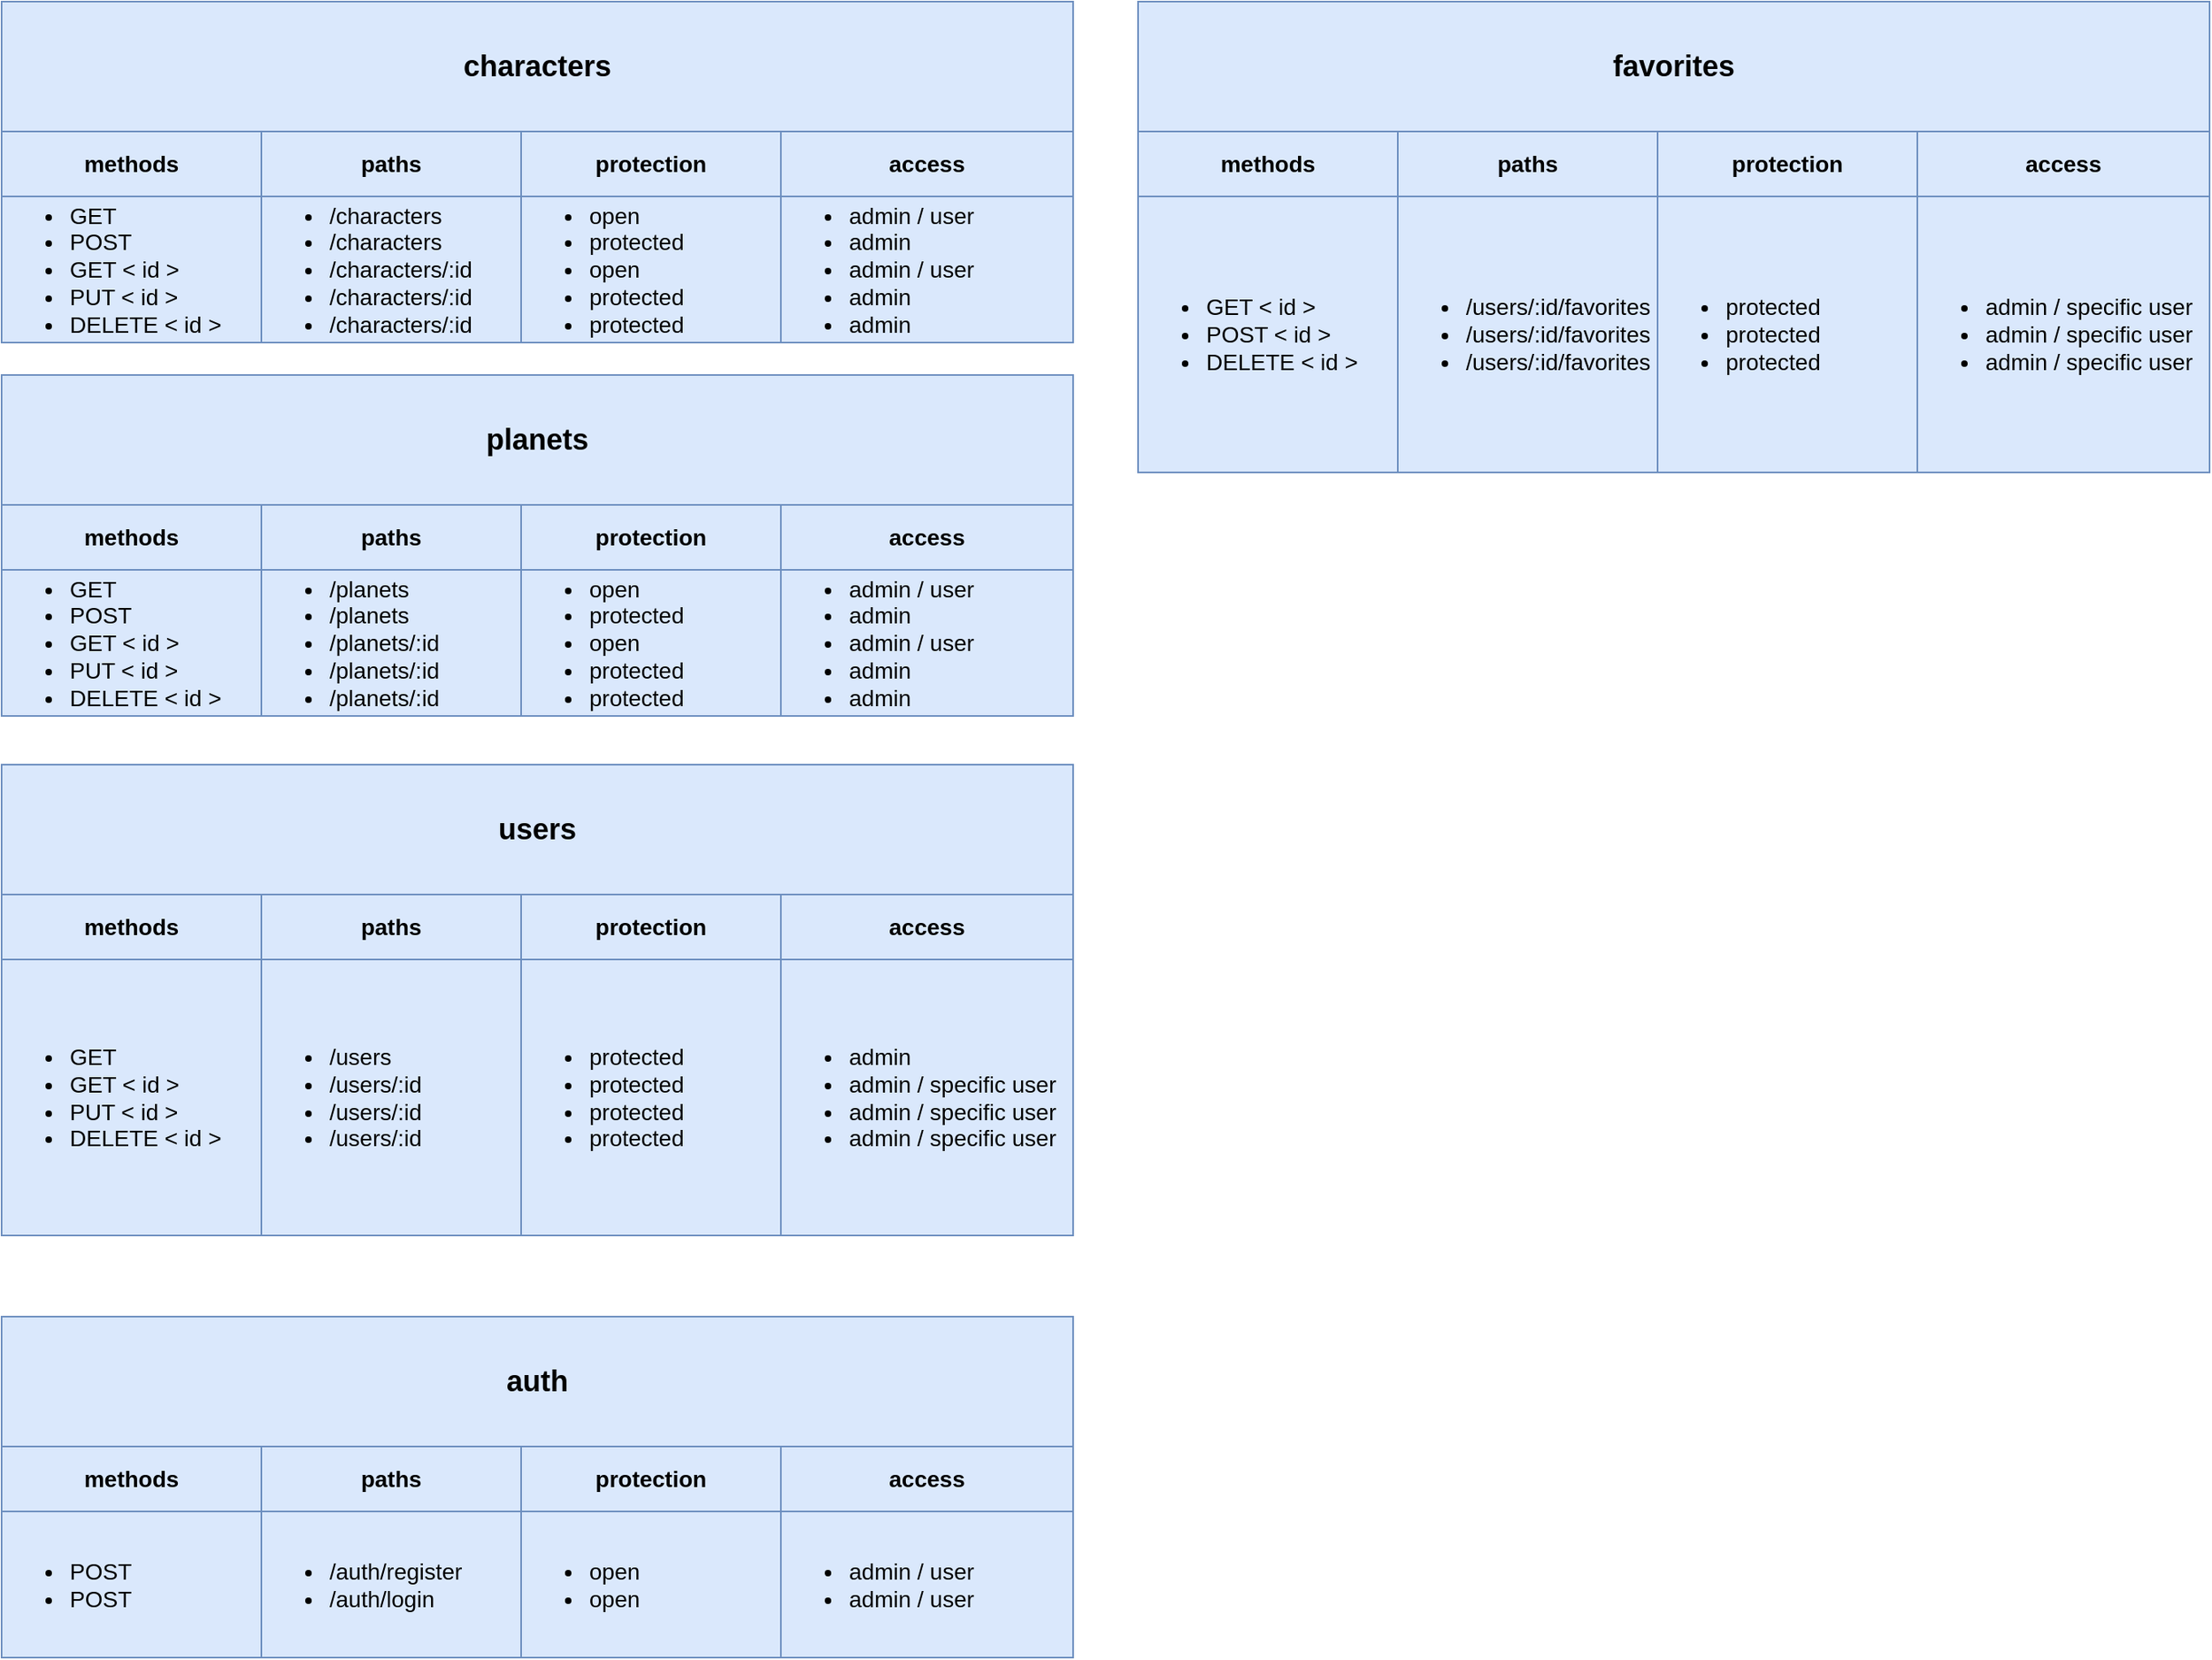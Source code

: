 <mxfile version="15.4.0" type="device" pages="2"><diagram id="gPbpfyA_ajGr9CFWhTev" name="Page-1"><mxGraphModel dx="1102" dy="641" grid="1" gridSize="10" guides="1" tooltips="1" connect="1" arrows="1" fold="1" page="1" pageScale="1" pageWidth="1600" pageHeight="1200" math="0" shadow="0"><root><mxCell id="0"/><mxCell id="1" parent="0"/><mxCell id="R_QZZi1nWVxrr3NNqpjA-34" value="&lt;font size=&quot;1&quot;&gt;&lt;b style=&quot;font-size: 18px&quot;&gt;characters&lt;/b&gt;&lt;/font&gt;" style="whiteSpace=wrap;html=1;fillColor=#dae8fc;strokeColor=#6c8ebf;" parent="1" vertex="1"><mxGeometry x="110" y="30" width="660" height="80" as="geometry"/></mxCell><mxCell id="R_QZZi1nWVxrr3NNqpjA-35" value="&lt;ul style=&quot;font-size: 14px&quot;&gt;&lt;li&gt;GET&lt;/li&gt;&lt;li&gt;POST&lt;/li&gt;&lt;li&gt;GET &amp;lt; id &amp;gt;&lt;/li&gt;&lt;li&gt;PUT &amp;lt; id &amp;gt;&lt;/li&gt;&lt;li&gt;DELETE &amp;lt; id &amp;gt;&lt;/li&gt;&lt;/ul&gt;" style="whiteSpace=wrap;html=1;align=left;fillColor=#dae8fc;strokeColor=#6c8ebf;" parent="1" vertex="1"><mxGeometry x="110" y="150" width="160" height="90" as="geometry"/></mxCell><mxCell id="R_QZZi1nWVxrr3NNqpjA-37" value="&lt;ul style=&quot;font-size: 14px&quot;&gt;&lt;li&gt;/characters&lt;/li&gt;&lt;li&gt;/characters&lt;/li&gt;&lt;li&gt;/characters/:id&lt;/li&gt;&lt;li&gt;/characters/:id&lt;/li&gt;&lt;li&gt;/characters/:id&lt;/li&gt;&lt;/ul&gt;" style="whiteSpace=wrap;html=1;align=left;fillColor=#dae8fc;strokeColor=#6c8ebf;" parent="1" vertex="1"><mxGeometry x="270" y="150" width="160" height="90" as="geometry"/></mxCell><mxCell id="R_QZZi1nWVxrr3NNqpjA-38" value="&lt;font size=&quot;1&quot;&gt;&lt;b style=&quot;font-size: 18px&quot;&gt;planets&lt;/b&gt;&lt;/font&gt;" style="whiteSpace=wrap;html=1;fillColor=#dae8fc;strokeColor=#6c8ebf;" parent="1" vertex="1"><mxGeometry x="110" y="260" width="660" height="80" as="geometry"/></mxCell><mxCell id="R_QZZi1nWVxrr3NNqpjA-39" value="&lt;ul style=&quot;font-size: 14px&quot;&gt;&lt;li&gt;GET&lt;/li&gt;&lt;li&gt;POST&lt;/li&gt;&lt;li&gt;GET &amp;lt; id &amp;gt;&lt;/li&gt;&lt;li&gt;PUT &amp;lt; id &amp;gt;&lt;/li&gt;&lt;li&gt;DELETE &amp;lt; id &amp;gt;&lt;/li&gt;&lt;/ul&gt;" style="whiteSpace=wrap;html=1;align=left;fillColor=#dae8fc;strokeColor=#6c8ebf;" parent="1" vertex="1"><mxGeometry x="110" y="380" width="160" height="90" as="geometry"/></mxCell><mxCell id="R_QZZi1nWVxrr3NNqpjA-40" value="&lt;ul style=&quot;font-size: 14px&quot;&gt;&lt;li&gt;/planets&lt;/li&gt;&lt;li&gt;/planets&lt;/li&gt;&lt;li&gt;/planets/:id&lt;/li&gt;&lt;li&gt;/planets/:id&lt;/li&gt;&lt;li&gt;/planets/:id&lt;/li&gt;&lt;/ul&gt;" style="whiteSpace=wrap;html=1;align=left;fillColor=#dae8fc;strokeColor=#6c8ebf;" parent="1" vertex="1"><mxGeometry x="270" y="380" width="160" height="90" as="geometry"/></mxCell><mxCell id="R_QZZi1nWVxrr3NNqpjA-41" value="&lt;font size=&quot;1&quot;&gt;&lt;b style=&quot;font-size: 18px&quot;&gt;users&lt;/b&gt;&lt;/font&gt;" style="whiteSpace=wrap;html=1;fillColor=#dae8fc;strokeColor=#6c8ebf;" parent="1" vertex="1"><mxGeometry x="110" y="500" width="660" height="80" as="geometry"/></mxCell><mxCell id="R_QZZi1nWVxrr3NNqpjA-42" value="&lt;ul style=&quot;font-size: 14px&quot;&gt;&lt;li&gt;GET&lt;/li&gt;&lt;li&gt;GET &amp;lt; id &amp;gt;&lt;/li&gt;&lt;li&gt;PUT &amp;lt; id &amp;gt;&lt;/li&gt;&lt;li&gt;DELETE &amp;lt; id &amp;gt;&lt;/li&gt;&lt;/ul&gt;" style="whiteSpace=wrap;html=1;align=left;fillColor=#dae8fc;strokeColor=#6c8ebf;" parent="1" vertex="1"><mxGeometry x="110" y="620" width="160" height="170" as="geometry"/></mxCell><mxCell id="R_QZZi1nWVxrr3NNqpjA-43" value="&lt;ul style=&quot;font-size: 14px&quot;&gt;&lt;li&gt;/users&lt;/li&gt;&lt;li&gt;/users/:id&lt;/li&gt;&lt;li&gt;/users/:id&lt;/li&gt;&lt;li&gt;/users/:id&lt;/li&gt;&lt;/ul&gt;" style="whiteSpace=wrap;html=1;align=left;fillColor=#dae8fc;strokeColor=#6c8ebf;" parent="1" vertex="1"><mxGeometry x="270" y="620" width="160" height="170" as="geometry"/></mxCell><mxCell id="R_QZZi1nWVxrr3NNqpjA-44" value="&lt;font size=&quot;1&quot;&gt;&lt;b style=&quot;font-size: 18px&quot;&gt;auth&lt;/b&gt;&lt;/font&gt;" style="whiteSpace=wrap;html=1;fillColor=#dae8fc;strokeColor=#6c8ebf;" parent="1" vertex="1"><mxGeometry x="110" y="840" width="660" height="80" as="geometry"/></mxCell><mxCell id="R_QZZi1nWVxrr3NNqpjA-45" value="&lt;ul style=&quot;font-size: 14px&quot;&gt;&lt;li&gt;POST&lt;/li&gt;&lt;li&gt;POST&lt;/li&gt;&lt;/ul&gt;" style="whiteSpace=wrap;html=1;align=left;fillColor=#dae8fc;strokeColor=#6c8ebf;" parent="1" vertex="1"><mxGeometry x="110" y="960" width="160" height="90" as="geometry"/></mxCell><mxCell id="R_QZZi1nWVxrr3NNqpjA-46" value="&lt;ul style=&quot;font-size: 14px&quot;&gt;&lt;li&gt;/auth/register&lt;/li&gt;&lt;li&gt;/auth/login&lt;/li&gt;&lt;/ul&gt;" style="whiteSpace=wrap;html=1;align=left;fillColor=#dae8fc;strokeColor=#6c8ebf;" parent="1" vertex="1"><mxGeometry x="270" y="960" width="160" height="90" as="geometry"/></mxCell><mxCell id="R_QZZi1nWVxrr3NNqpjA-47" value="&lt;ul style=&quot;font-size: 14px&quot;&gt;&lt;li&gt;open&lt;/li&gt;&lt;li&gt;protected&lt;/li&gt;&lt;li&gt;open&lt;/li&gt;&lt;li&gt;&lt;span&gt;protected&lt;/span&gt;&lt;br&gt;&lt;/li&gt;&lt;li&gt;&lt;span&gt;protected&lt;/span&gt;&lt;/li&gt;&lt;/ul&gt;" style="whiteSpace=wrap;html=1;align=left;fillColor=#dae8fc;strokeColor=#6c8ebf;" parent="1" vertex="1"><mxGeometry x="430" y="150" width="160" height="90" as="geometry"/></mxCell><mxCell id="R_QZZi1nWVxrr3NNqpjA-49" value="&lt;ul style=&quot;font-size: 14px&quot;&gt;&lt;li&gt;protected&lt;/li&gt;&lt;li&gt;protected&lt;/li&gt;&lt;li&gt;protected&lt;/li&gt;&lt;li&gt;protected&lt;/li&gt;&lt;/ul&gt;" style="whiteSpace=wrap;html=1;align=left;fillColor=#dae8fc;strokeColor=#6c8ebf;" parent="1" vertex="1"><mxGeometry x="430" y="620" width="160" height="170" as="geometry"/></mxCell><mxCell id="R_QZZi1nWVxrr3NNqpjA-50" value="&lt;ul style=&quot;font-size: 14px&quot;&gt;&lt;li&gt;admin&lt;/li&gt;&lt;li&gt;admin / specific user&lt;/li&gt;&lt;li&gt;admin / specific user&lt;/li&gt;&lt;li&gt;admin / specific user&lt;/li&gt;&lt;/ul&gt;" style="whiteSpace=wrap;html=1;align=left;fillColor=#dae8fc;strokeColor=#6c8ebf;" parent="1" vertex="1"><mxGeometry x="590" y="620" width="180" height="170" as="geometry"/></mxCell><mxCell id="R_QZZi1nWVxrr3NNqpjA-51" value="&lt;ul style=&quot;font-size: 14px&quot;&gt;&lt;li&gt;open&lt;/li&gt;&lt;li&gt;protected&lt;/li&gt;&lt;li&gt;open&lt;/li&gt;&lt;li&gt;protected&lt;/li&gt;&lt;li&gt;protected&lt;/li&gt;&lt;/ul&gt;" style="whiteSpace=wrap;html=1;align=left;fillColor=#dae8fc;strokeColor=#6c8ebf;" parent="1" vertex="1"><mxGeometry x="430" y="380" width="160" height="90" as="geometry"/></mxCell><mxCell id="R_QZZi1nWVxrr3NNqpjA-53" value="&lt;ul style=&quot;font-size: 14px&quot;&gt;&lt;li&gt;admin / user&lt;/li&gt;&lt;li&gt;admin&lt;/li&gt;&lt;li&gt;admin / user&lt;/li&gt;&lt;li&gt;&lt;span&gt;admin&lt;/span&gt;&lt;br&gt;&lt;/li&gt;&lt;li&gt;&lt;span&gt;admin&lt;/span&gt;&lt;/li&gt;&lt;/ul&gt;" style="whiteSpace=wrap;html=1;align=left;fillColor=#dae8fc;strokeColor=#6c8ebf;" parent="1" vertex="1"><mxGeometry x="590" y="380" width="180" height="90" as="geometry"/></mxCell><mxCell id="R_QZZi1nWVxrr3NNqpjA-54" value="&lt;ul style=&quot;font-size: 14px&quot;&gt;&lt;li&gt;open&lt;/li&gt;&lt;li&gt;open&lt;/li&gt;&lt;/ul&gt;" style="whiteSpace=wrap;html=1;align=left;fillColor=#dae8fc;strokeColor=#6c8ebf;" parent="1" vertex="1"><mxGeometry x="430" y="960" width="160" height="90" as="geometry"/></mxCell><mxCell id="R_QZZi1nWVxrr3NNqpjA-55" value="&lt;ul style=&quot;font-size: 14px&quot;&gt;&lt;li&gt;admin / user&lt;/li&gt;&lt;li&gt;admin / user&lt;/li&gt;&lt;/ul&gt;" style="whiteSpace=wrap;html=1;align=left;fillColor=#dae8fc;strokeColor=#6c8ebf;" parent="1" vertex="1"><mxGeometry x="590" y="960" width="180" height="90" as="geometry"/></mxCell><mxCell id="R_QZZi1nWVxrr3NNqpjA-60" value="&lt;div&gt;&lt;span style=&quot;font-size: 14px&quot;&gt;methods&lt;/span&gt;&lt;/div&gt;" style="whiteSpace=wrap;html=1;align=center;fillColor=#dae8fc;strokeColor=#6c8ebf;fontStyle=1;" parent="1" vertex="1"><mxGeometry x="110" y="110" width="160" height="40" as="geometry"/></mxCell><mxCell id="R_QZZi1nWVxrr3NNqpjA-67" value="&lt;div&gt;&lt;span style=&quot;font-size: 14px&quot;&gt;paths&lt;/span&gt;&lt;/div&gt;" style="whiteSpace=wrap;html=1;align=center;fillColor=#dae8fc;strokeColor=#6c8ebf;fontStyle=1;" parent="1" vertex="1"><mxGeometry x="270" y="110" width="160" height="40" as="geometry"/></mxCell><mxCell id="R_QZZi1nWVxrr3NNqpjA-68" value="&lt;span style=&quot;font-size: 14px&quot;&gt;protection&lt;/span&gt;" style="whiteSpace=wrap;html=1;align=center;fillColor=#dae8fc;strokeColor=#6c8ebf;fontStyle=1;" parent="1" vertex="1"><mxGeometry x="430" y="110" width="160" height="40" as="geometry"/></mxCell><mxCell id="R_QZZi1nWVxrr3NNqpjA-69" value="&lt;span style=&quot;font-size: 14px&quot;&gt;access&lt;/span&gt;" style="whiteSpace=wrap;html=1;align=center;fillColor=#dae8fc;strokeColor=#6c8ebf;fontStyle=1;" parent="1" vertex="1"><mxGeometry x="590" y="110" width="180" height="40" as="geometry"/></mxCell><mxCell id="R_QZZi1nWVxrr3NNqpjA-70" value="&lt;div&gt;&lt;span style=&quot;font-size: 14px&quot;&gt;methods&lt;/span&gt;&lt;/div&gt;" style="whiteSpace=wrap;html=1;align=center;fillColor=#dae8fc;strokeColor=#6c8ebf;fontStyle=1;" parent="1" vertex="1"><mxGeometry x="110" y="340" width="160" height="40" as="geometry"/></mxCell><mxCell id="R_QZZi1nWVxrr3NNqpjA-71" value="&lt;div&gt;&lt;span style=&quot;font-size: 14px&quot;&gt;paths&lt;/span&gt;&lt;/div&gt;" style="whiteSpace=wrap;html=1;align=center;fillColor=#dae8fc;strokeColor=#6c8ebf;fontStyle=1;" parent="1" vertex="1"><mxGeometry x="270" y="340" width="160" height="40" as="geometry"/></mxCell><mxCell id="R_QZZi1nWVxrr3NNqpjA-72" value="&lt;span style=&quot;font-size: 14px&quot;&gt;protection&lt;/span&gt;" style="whiteSpace=wrap;html=1;align=center;fillColor=#dae8fc;strokeColor=#6c8ebf;fontStyle=1;" parent="1" vertex="1"><mxGeometry x="430" y="340" width="160" height="40" as="geometry"/></mxCell><mxCell id="R_QZZi1nWVxrr3NNqpjA-73" value="&lt;span style=&quot;font-size: 14px&quot;&gt;access&lt;/span&gt;" style="whiteSpace=wrap;html=1;align=center;fillColor=#dae8fc;strokeColor=#6c8ebf;fontStyle=1;" parent="1" vertex="1"><mxGeometry x="590" y="340" width="180" height="40" as="geometry"/></mxCell><mxCell id="R_QZZi1nWVxrr3NNqpjA-74" value="&lt;div&gt;&lt;span style=&quot;font-size: 14px&quot;&gt;methods&lt;/span&gt;&lt;/div&gt;" style="whiteSpace=wrap;html=1;align=center;fillColor=#dae8fc;strokeColor=#6c8ebf;fontStyle=1;" parent="1" vertex="1"><mxGeometry x="110" y="580" width="160" height="40" as="geometry"/></mxCell><mxCell id="R_QZZi1nWVxrr3NNqpjA-75" value="&lt;div&gt;&lt;span style=&quot;font-size: 14px&quot;&gt;paths&lt;/span&gt;&lt;/div&gt;" style="whiteSpace=wrap;html=1;align=center;fillColor=#dae8fc;strokeColor=#6c8ebf;fontStyle=1;" parent="1" vertex="1"><mxGeometry x="270" y="580" width="160" height="40" as="geometry"/></mxCell><mxCell id="R_QZZi1nWVxrr3NNqpjA-76" value="&lt;span style=&quot;font-size: 14px&quot;&gt;protection&lt;/span&gt;" style="whiteSpace=wrap;html=1;align=center;fillColor=#dae8fc;strokeColor=#6c8ebf;fontStyle=1;" parent="1" vertex="1"><mxGeometry x="430" y="580" width="160" height="40" as="geometry"/></mxCell><mxCell id="R_QZZi1nWVxrr3NNqpjA-77" value="&lt;span style=&quot;font-size: 14px&quot;&gt;access&lt;/span&gt;" style="whiteSpace=wrap;html=1;align=center;fillColor=#dae8fc;strokeColor=#6c8ebf;fontStyle=1;" parent="1" vertex="1"><mxGeometry x="590" y="580" width="180" height="40" as="geometry"/></mxCell><mxCell id="R_QZZi1nWVxrr3NNqpjA-78" value="&lt;div&gt;&lt;span style=&quot;font-size: 14px&quot;&gt;methods&lt;/span&gt;&lt;/div&gt;" style="whiteSpace=wrap;html=1;align=center;fillColor=#dae8fc;strokeColor=#6c8ebf;fontStyle=1;" parent="1" vertex="1"><mxGeometry x="110" y="920" width="160" height="40" as="geometry"/></mxCell><mxCell id="R_QZZi1nWVxrr3NNqpjA-79" value="&lt;div&gt;&lt;span style=&quot;font-size: 14px&quot;&gt;paths&lt;/span&gt;&lt;/div&gt;" style="whiteSpace=wrap;html=1;align=center;fillColor=#dae8fc;strokeColor=#6c8ebf;fontStyle=1;" parent="1" vertex="1"><mxGeometry x="270" y="920" width="160" height="40" as="geometry"/></mxCell><mxCell id="R_QZZi1nWVxrr3NNqpjA-80" value="&lt;span style=&quot;font-size: 14px&quot;&gt;protection&lt;/span&gt;" style="whiteSpace=wrap;html=1;align=center;fillColor=#dae8fc;strokeColor=#6c8ebf;fontStyle=1;" parent="1" vertex="1"><mxGeometry x="430" y="920" width="160" height="40" as="geometry"/></mxCell><mxCell id="R_QZZi1nWVxrr3NNqpjA-81" value="&lt;span style=&quot;font-size: 14px&quot;&gt;access&lt;/span&gt;" style="whiteSpace=wrap;html=1;align=center;fillColor=#dae8fc;strokeColor=#6c8ebf;fontStyle=1;" parent="1" vertex="1"><mxGeometry x="590" y="920" width="180" height="40" as="geometry"/></mxCell><mxCell id="R_QZZi1nWVxrr3NNqpjA-82" value="&lt;ul style=&quot;font-size: 14px&quot;&gt;&lt;li&gt;admin / user&lt;/li&gt;&lt;li&gt;admin&lt;/li&gt;&lt;li&gt;admin / user&lt;/li&gt;&lt;li&gt;&lt;span&gt;admin&lt;/span&gt;&lt;br&gt;&lt;/li&gt;&lt;li&gt;&lt;span&gt;admin&lt;/span&gt;&lt;/li&gt;&lt;/ul&gt;" style="whiteSpace=wrap;html=1;align=left;fillColor=#dae8fc;strokeColor=#6c8ebf;" parent="1" vertex="1"><mxGeometry x="590" y="150" width="180" height="90" as="geometry"/></mxCell><mxCell id="D30yJedDCDnLefJ7ovAc-1" value="&lt;font size=&quot;1&quot;&gt;&lt;b style=&quot;font-size: 18px&quot;&gt;favorites&lt;/b&gt;&lt;/font&gt;" style="whiteSpace=wrap;html=1;fillColor=#dae8fc;strokeColor=#6c8ebf;" vertex="1" parent="1"><mxGeometry x="810" y="30" width="660" height="80" as="geometry"/></mxCell><mxCell id="D30yJedDCDnLefJ7ovAc-2" value="&lt;ul style=&quot;font-size: 14px&quot;&gt;&lt;li&gt;GET &amp;lt; id &amp;gt;&lt;/li&gt;&lt;li&gt;POST &amp;lt; id &amp;gt;&lt;/li&gt;&lt;li&gt;DELETE &amp;lt; id &amp;gt;&lt;/li&gt;&lt;/ul&gt;" style="whiteSpace=wrap;html=1;align=left;fillColor=#dae8fc;strokeColor=#6c8ebf;" vertex="1" parent="1"><mxGeometry x="810" y="150" width="160" height="170" as="geometry"/></mxCell><mxCell id="D30yJedDCDnLefJ7ovAc-3" value="&lt;ul style=&quot;font-size: 14px&quot;&gt;&lt;li&gt;/users/:id/favorites&lt;/li&gt;&lt;li&gt;/users/:id/favorites&lt;/li&gt;&lt;li&gt;/users/:id/favorites&lt;/li&gt;&lt;/ul&gt;" style="whiteSpace=wrap;html=1;align=left;fillColor=#dae8fc;strokeColor=#6c8ebf;" vertex="1" parent="1"><mxGeometry x="970" y="150" width="160" height="170" as="geometry"/></mxCell><mxCell id="D30yJedDCDnLefJ7ovAc-4" value="&lt;ul style=&quot;font-size: 14px&quot;&gt;&lt;li&gt;&lt;span&gt;protected&lt;/span&gt;&lt;br&gt;&lt;/li&gt;&lt;li&gt;protected&lt;/li&gt;&lt;li&gt;protected&lt;/li&gt;&lt;/ul&gt;" style="whiteSpace=wrap;html=1;align=left;fillColor=#dae8fc;strokeColor=#6c8ebf;" vertex="1" parent="1"><mxGeometry x="1130" y="150" width="160" height="170" as="geometry"/></mxCell><mxCell id="D30yJedDCDnLefJ7ovAc-5" value="&lt;ul style=&quot;font-size: 14px&quot;&gt;&lt;li&gt;admin / specific user&lt;/li&gt;&lt;li&gt;admin / specific user&lt;/li&gt;&lt;li&gt;admin / specific user&lt;/li&gt;&lt;/ul&gt;" style="whiteSpace=wrap;html=1;align=left;fillColor=#dae8fc;strokeColor=#6c8ebf;" vertex="1" parent="1"><mxGeometry x="1290" y="150" width="180" height="170" as="geometry"/></mxCell><mxCell id="D30yJedDCDnLefJ7ovAc-6" value="&lt;div&gt;&lt;span style=&quot;font-size: 14px&quot;&gt;methods&lt;/span&gt;&lt;/div&gt;" style="whiteSpace=wrap;html=1;align=center;fillColor=#dae8fc;strokeColor=#6c8ebf;fontStyle=1;" vertex="1" parent="1"><mxGeometry x="810" y="110" width="160" height="40" as="geometry"/></mxCell><mxCell id="D30yJedDCDnLefJ7ovAc-7" value="&lt;div&gt;&lt;span style=&quot;font-size: 14px&quot;&gt;paths&lt;/span&gt;&lt;/div&gt;" style="whiteSpace=wrap;html=1;align=center;fillColor=#dae8fc;strokeColor=#6c8ebf;fontStyle=1;" vertex="1" parent="1"><mxGeometry x="970" y="110" width="160" height="40" as="geometry"/></mxCell><mxCell id="D30yJedDCDnLefJ7ovAc-8" value="&lt;span style=&quot;font-size: 14px&quot;&gt;protection&lt;/span&gt;" style="whiteSpace=wrap;html=1;align=center;fillColor=#dae8fc;strokeColor=#6c8ebf;fontStyle=1;" vertex="1" parent="1"><mxGeometry x="1130" y="110" width="160" height="40" as="geometry"/></mxCell><mxCell id="D30yJedDCDnLefJ7ovAc-9" value="&lt;span style=&quot;font-size: 14px&quot;&gt;access&lt;/span&gt;" style="whiteSpace=wrap;html=1;align=center;fillColor=#dae8fc;strokeColor=#6c8ebf;fontStyle=1;" vertex="1" parent="1"><mxGeometry x="1290" y="110" width="180" height="40" as="geometry"/></mxCell></root></mxGraphModel></diagram><diagram id="LMfqhJcOrzHWx9d_Y0I4" name="Page-2"><mxGraphModel dx="1469" dy="855" grid="1" gridSize="10" guides="1" tooltips="1" connect="1" arrows="1" fold="1" page="1" pageScale="1" pageWidth="1600" pageHeight="1200" math="0" shadow="0"><root><mxCell id="4DIBySl9MdmWz7YN8Tt2-0"/><mxCell id="4DIBySl9MdmWz7YN8Tt2-1" parent="4DIBySl9MdmWz7YN8Tt2-0"/><mxCell id="4DIBySl9MdmWz7YN8Tt2-9" value="Object" style="html=1;" vertex="1" parent="4DIBySl9MdmWz7YN8Tt2-1"><mxGeometry x="260" y="60" width="110" height="50" as="geometry"/></mxCell></root></mxGraphModel></diagram></mxfile>